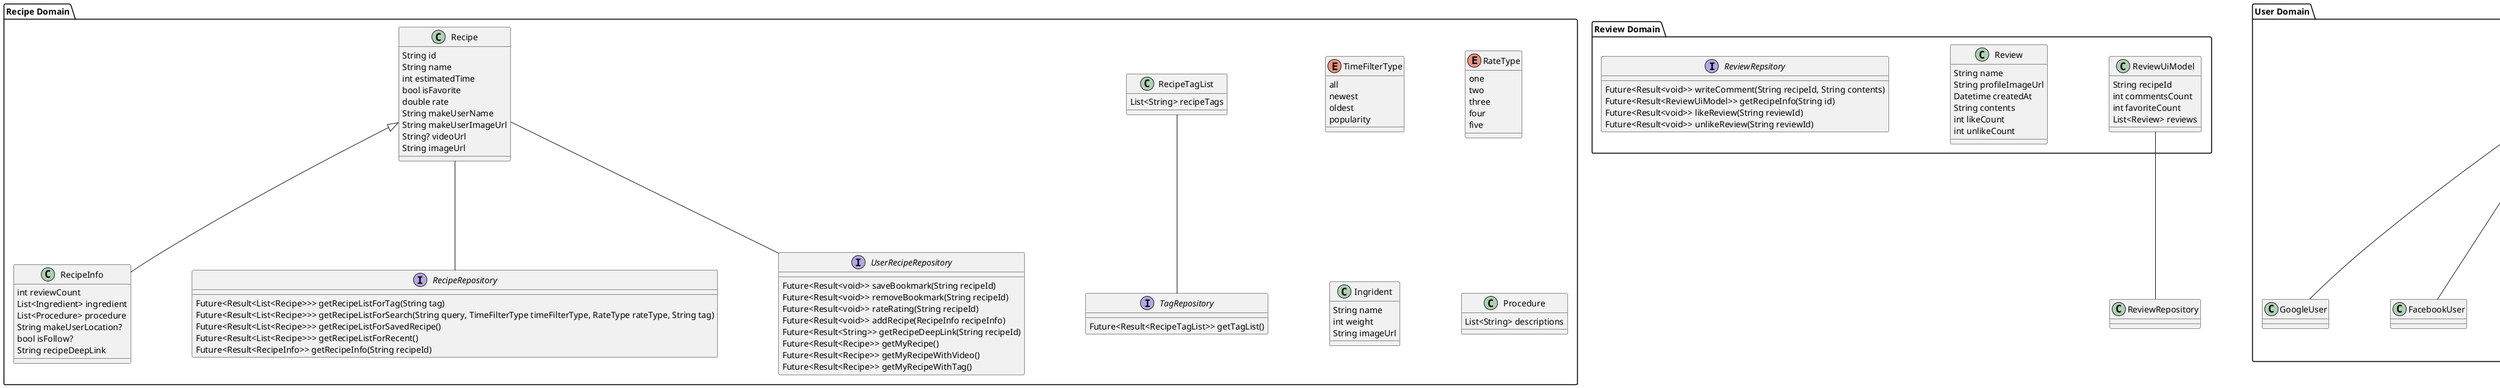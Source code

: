 @startuml
'https://plantuml.com/class-diagram

skinparam ranksep 150
skinparam nodesep 100

' ================ USER DOMAIN ================
package "User Domain" {
  enum SocialLogin {
    none
    facebook
    google
  }

  abstract class User {
    String id
    String name
    String email
    String profileImgUrl
    String bio
    String job
    int followersCount
    int followingsCount
    int recipeCount
  }

  class GoogleUser extends User {
  }

  class FacebookUser extends User {
  }

  class NoneSocialUser extends User {
    String password
  }

  interface UserRepository {
    Future<Result<User>> getUser()
    Future<Result<void>> follow(String id)
  }

  interface AuthRepository {
    Future<Result<void>> signIn(String email, String password)
    Future<Result<void>> signInForSocial()
    Future<Result<void>> singUp(String name, String email, String password)
    Future<Result<void>> singUpForSocial(SocialLogin type, String authKey)
  }
}

' ================ RECIPE DOMAIN ================
package "Recipe Domain" {
  enum TimeFilterType {
    all
    newest
    oldest
    popularity
  }

  enum RateType {
    one
    two
    three
    four
    five
  }

  class RecipeTagList {
    List<String> recipeTags
  }

  class Recipe {
    String id
    String name
    int estimatedTime
    bool isFavorite
    double rate
    String makeUserName
    String makeUserImageUrl
    String? videoUrl
    String imageUrl
  }

  class RecipeInfo extends Recipe {
    int reviewCount
    List<Ingredient> ingredient
    List<Procedure> procedure
    String makeUserLocation?
    bool isFollow?
    String recipeDeepLink
  }

  class Ingrident {
    String name
    int weight
    String imageUrl
  }

  class Procedure {
    List<String> descriptions
  }

  interface TagRepository {
    Future<Result<RecipeTagList>> getTagList()
  }

  interface RecipeRepository {
    Future<Result<List<Recipe>>> getRecipeListForTag(String tag)
    Future<Result<List<Recipe>>> getRecipeListForSearch(String query, TimeFilterType timeFilterType, RateType rateType, String tag)
    Future<Result<List<Recipe>>> getRecipeListForSavedRecipe()
    Future<Result<List<Recipe>>> getRecipeListForRecent()
    Future<Result<RecipeInfo>> getRecipeInfo(String recipeId)
  }

  interface UserRecipeRepository {
    Future<Result<void>> saveBookmark(String recipeId)
    Future<Result<void>> removeBookmark(String recipeId)
    Future<Result<void>> rateRating(String recipeId)
    Future<Result<void>> addRecipe(RecipeInfo recipeInfo)
    Future<Result<String>> getRecipeDeepLink(String recipeId)
    Future<Result<Recipe>> getMyRecipe()
    Future<Result<Recipe>> getMyRecipeWithVideo()
    Future<Result<Recipe>> getMyRecipeWithTag()
  }
}

' ================ REVIEW DOMAIN ================
package "Review Domain" {
  class ReviewUiModel {
    String recipeId
    int commentsCount
    int favoriteCount
    List<Review> reviews
  }

  class Review {
    String name
    String profileImageUrl
    Datetime createdAt
    String contents
    int likeCount
    int unlikeCount
  }

  interface ReviewRepsitory {
    Future<Result<void>> writeComment(String recipeId, String contents)
    Future<Result<ReviewUiModel>> getRecipeInfo(String id)
    Future<Result<void>> likeReview(String reviewId)
    Future<Result<void>> unlikeReview(String reviewId)
  }
}

' ================ NOTIFICATION DOMAIN ================
package "Notification Domain" {
  enum ReadAlertType {
    all
    read
    unread
  }

  class Notification {
    String id
    String title
    String decription
    Datetime createdAt
    bool isNewest
    bool hasRead
  }

  interface NotificationRepository {
    Future<Result<List<Notification>>> getNotifications(ReadAlertType readAlertType)
    Future<Result<void>> readNotifications(String notificationId)
  }
}

' ================ RELATIONSHIPS ================
User -- UserRepository
User -- AuthRepository

Recipe -- RecipeRepository
RecipeTagList -- TagRepository
Recipe -- UserRecipeRepository

ReviewUiModel -- ReviewRepository

Notification -- NotificationRepository

@enduml
